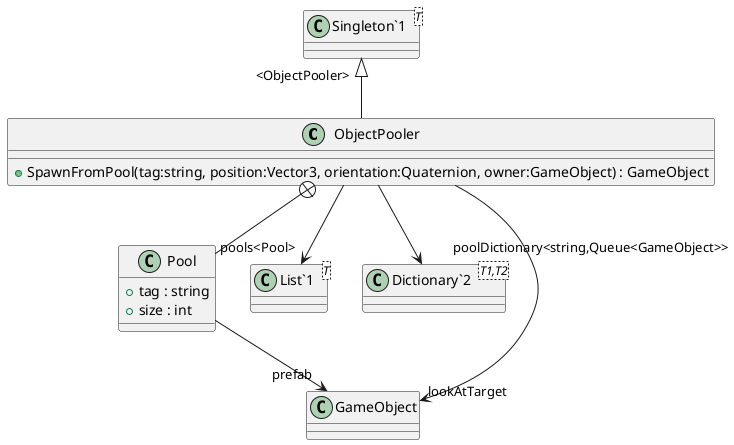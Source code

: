 @startuml
class ObjectPooler {
    + SpawnFromPool(tag:string, position:Vector3, orientation:Quaternion, owner:GameObject) : GameObject
}
class "Singleton`1"<T> {
}
class Pool {
    + tag : string
    + size : int
}
class "List`1"<T> {
}
class "Dictionary`2"<T1,T2> {
}
"Singleton`1" "<ObjectPooler>" <|-- ObjectPooler
ObjectPooler --> "pools<Pool>" "List`1"
ObjectPooler --> "poolDictionary<string,Queue<GameObject>>" "Dictionary`2"
ObjectPooler --> "lookAtTarget" GameObject
ObjectPooler +-- Pool
Pool --> "prefab" GameObject
@enduml
